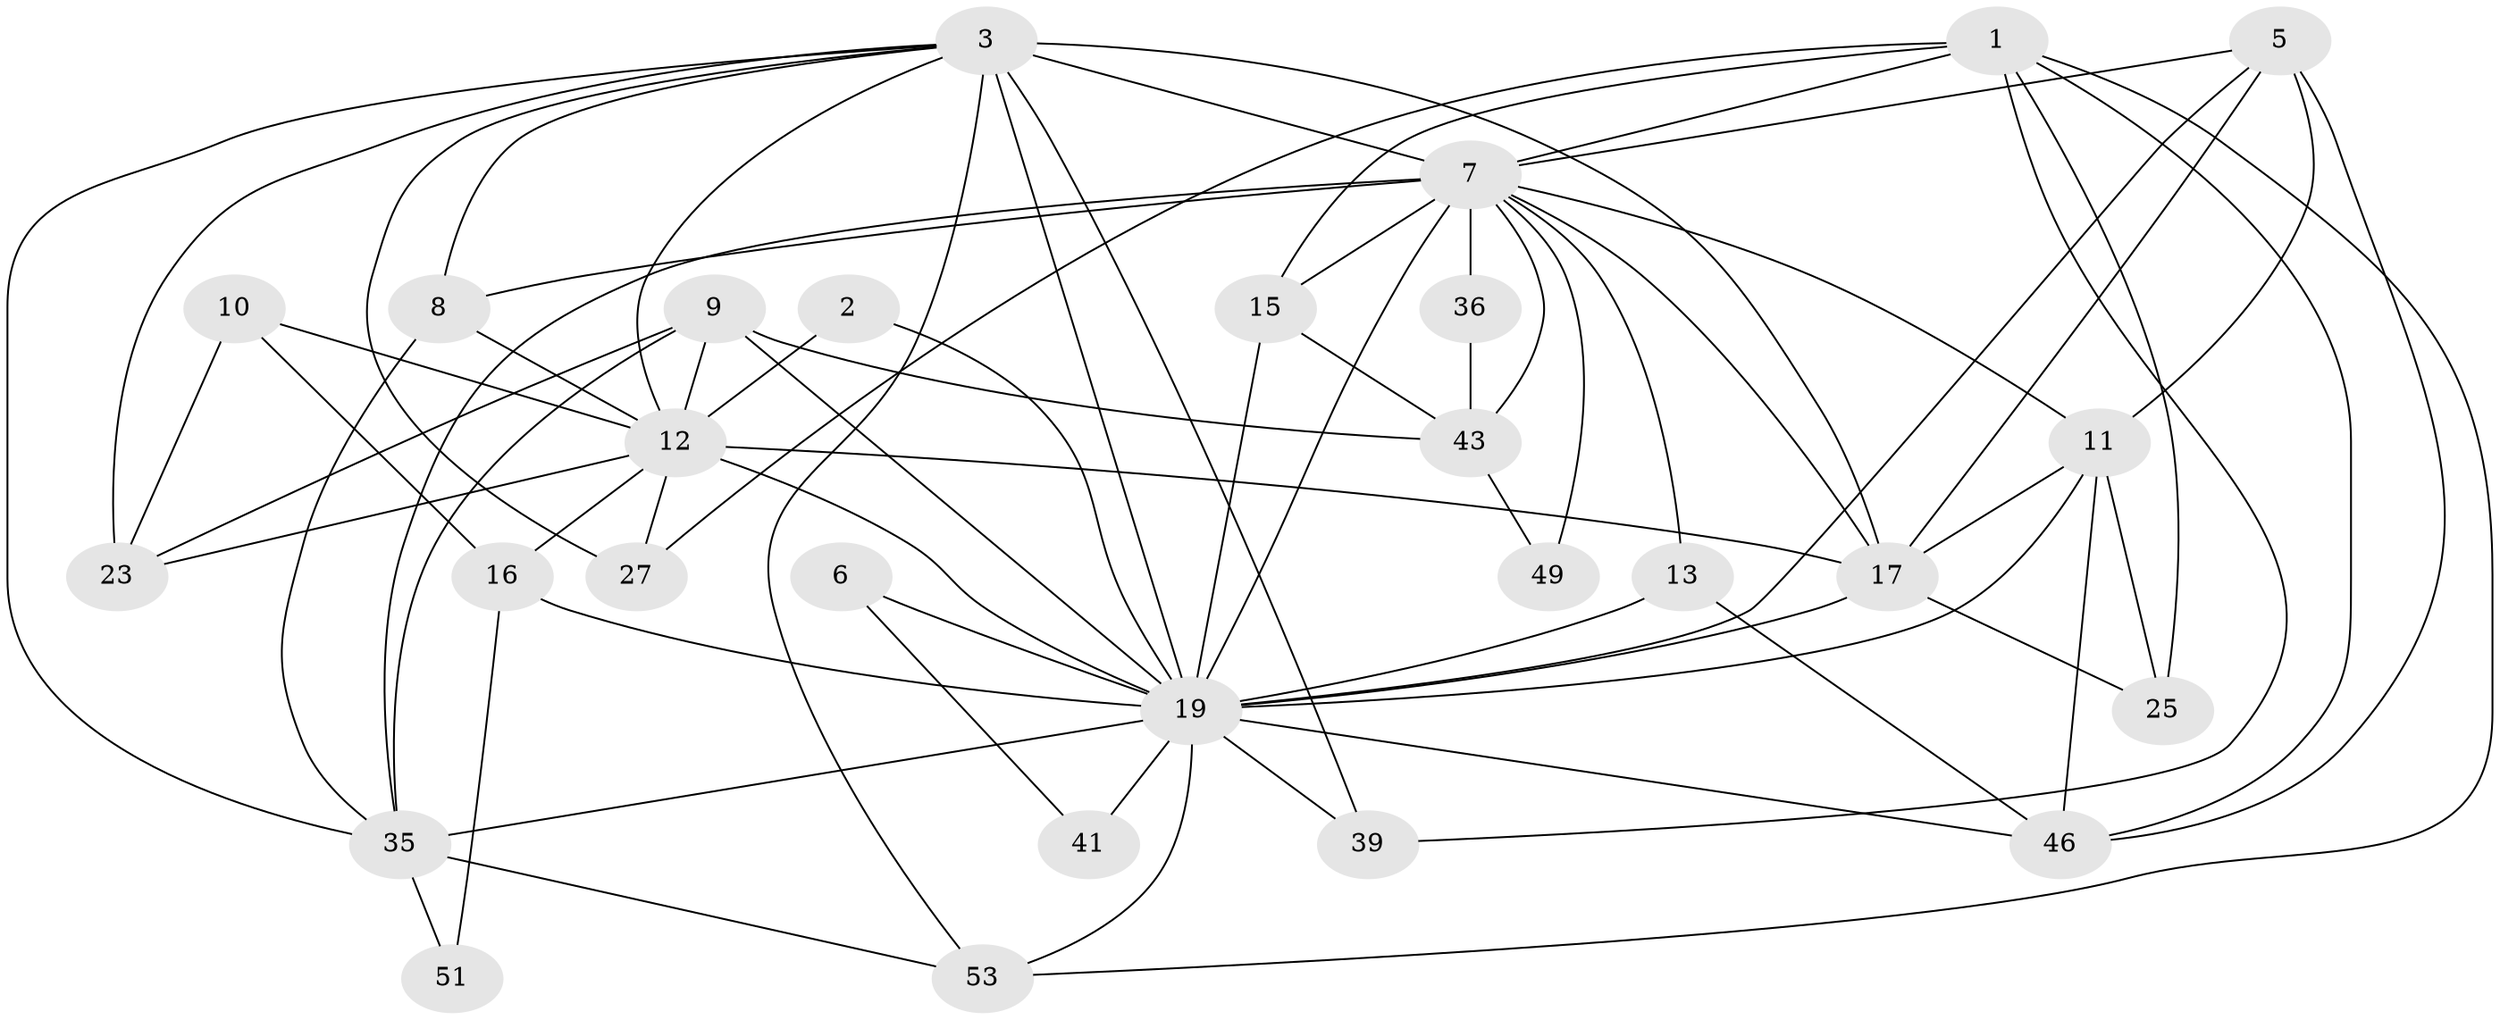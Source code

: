 // original degree distribution, {4: 0.24561403508771928, 2: 0.21052631578947367, 6: 0.14035087719298245, 7: 0.05263157894736842, 3: 0.24561403508771928, 5: 0.07017543859649122, 8: 0.017543859649122806, 9: 0.017543859649122806}
// Generated by graph-tools (version 1.1) at 2025/15/03/09/25 04:15:06]
// undirected, 28 vertices, 72 edges
graph export_dot {
graph [start="1"]
  node [color=gray90,style=filled];
  1 [super="+18"];
  2;
  3 [super="+4+26"];
  5 [super="+29"];
  6;
  7 [super="+38+30+44"];
  8 [super="+28"];
  9 [super="+24+52"];
  10;
  11 [super="+34+32"];
  12 [super="+14"];
  13 [super="+33"];
  15;
  16 [super="+50"];
  17 [super="+37"];
  19 [super="+20+40"];
  23;
  25 [super="+31"];
  27;
  35 [super="+47"];
  36;
  39 [super="+45"];
  41;
  43 [super="+54"];
  46;
  49;
  51;
  53;
  1 -- 39;
  1 -- 15;
  1 -- 46;
  1 -- 53;
  1 -- 25;
  1 -- 27;
  1 -- 7;
  2 -- 19;
  2 -- 12;
  3 -- 8;
  3 -- 53;
  3 -- 7 [weight=2];
  3 -- 12 [weight=2];
  3 -- 17;
  3 -- 27;
  3 -- 39 [weight=3];
  3 -- 23;
  3 -- 19;
  3 -- 35;
  5 -- 46;
  5 -- 17;
  5 -- 11;
  5 -- 19;
  5 -- 7;
  6 -- 41;
  6 -- 19;
  7 -- 49 [weight=2];
  7 -- 17;
  7 -- 19 [weight=3];
  7 -- 11;
  7 -- 15;
  7 -- 13;
  7 -- 36;
  7 -- 43;
  7 -- 8;
  7 -- 35;
  8 -- 35;
  8 -- 12;
  9 -- 19 [weight=2];
  9 -- 23;
  9 -- 12;
  9 -- 35;
  9 -- 43;
  10 -- 23;
  10 -- 16;
  10 -- 12;
  11 -- 19 [weight=2];
  11 -- 17;
  11 -- 46;
  11 -- 25;
  12 -- 19 [weight=2];
  12 -- 16;
  12 -- 17;
  12 -- 23;
  12 -- 27;
  13 -- 46;
  13 -- 19;
  15 -- 19;
  15 -- 43;
  16 -- 51;
  16 -- 19;
  17 -- 25;
  17 -- 19;
  19 -- 53;
  19 -- 46;
  19 -- 35;
  19 -- 39;
  19 -- 41 [weight=2];
  35 -- 51;
  35 -- 53;
  36 -- 43;
  43 -- 49;
}
